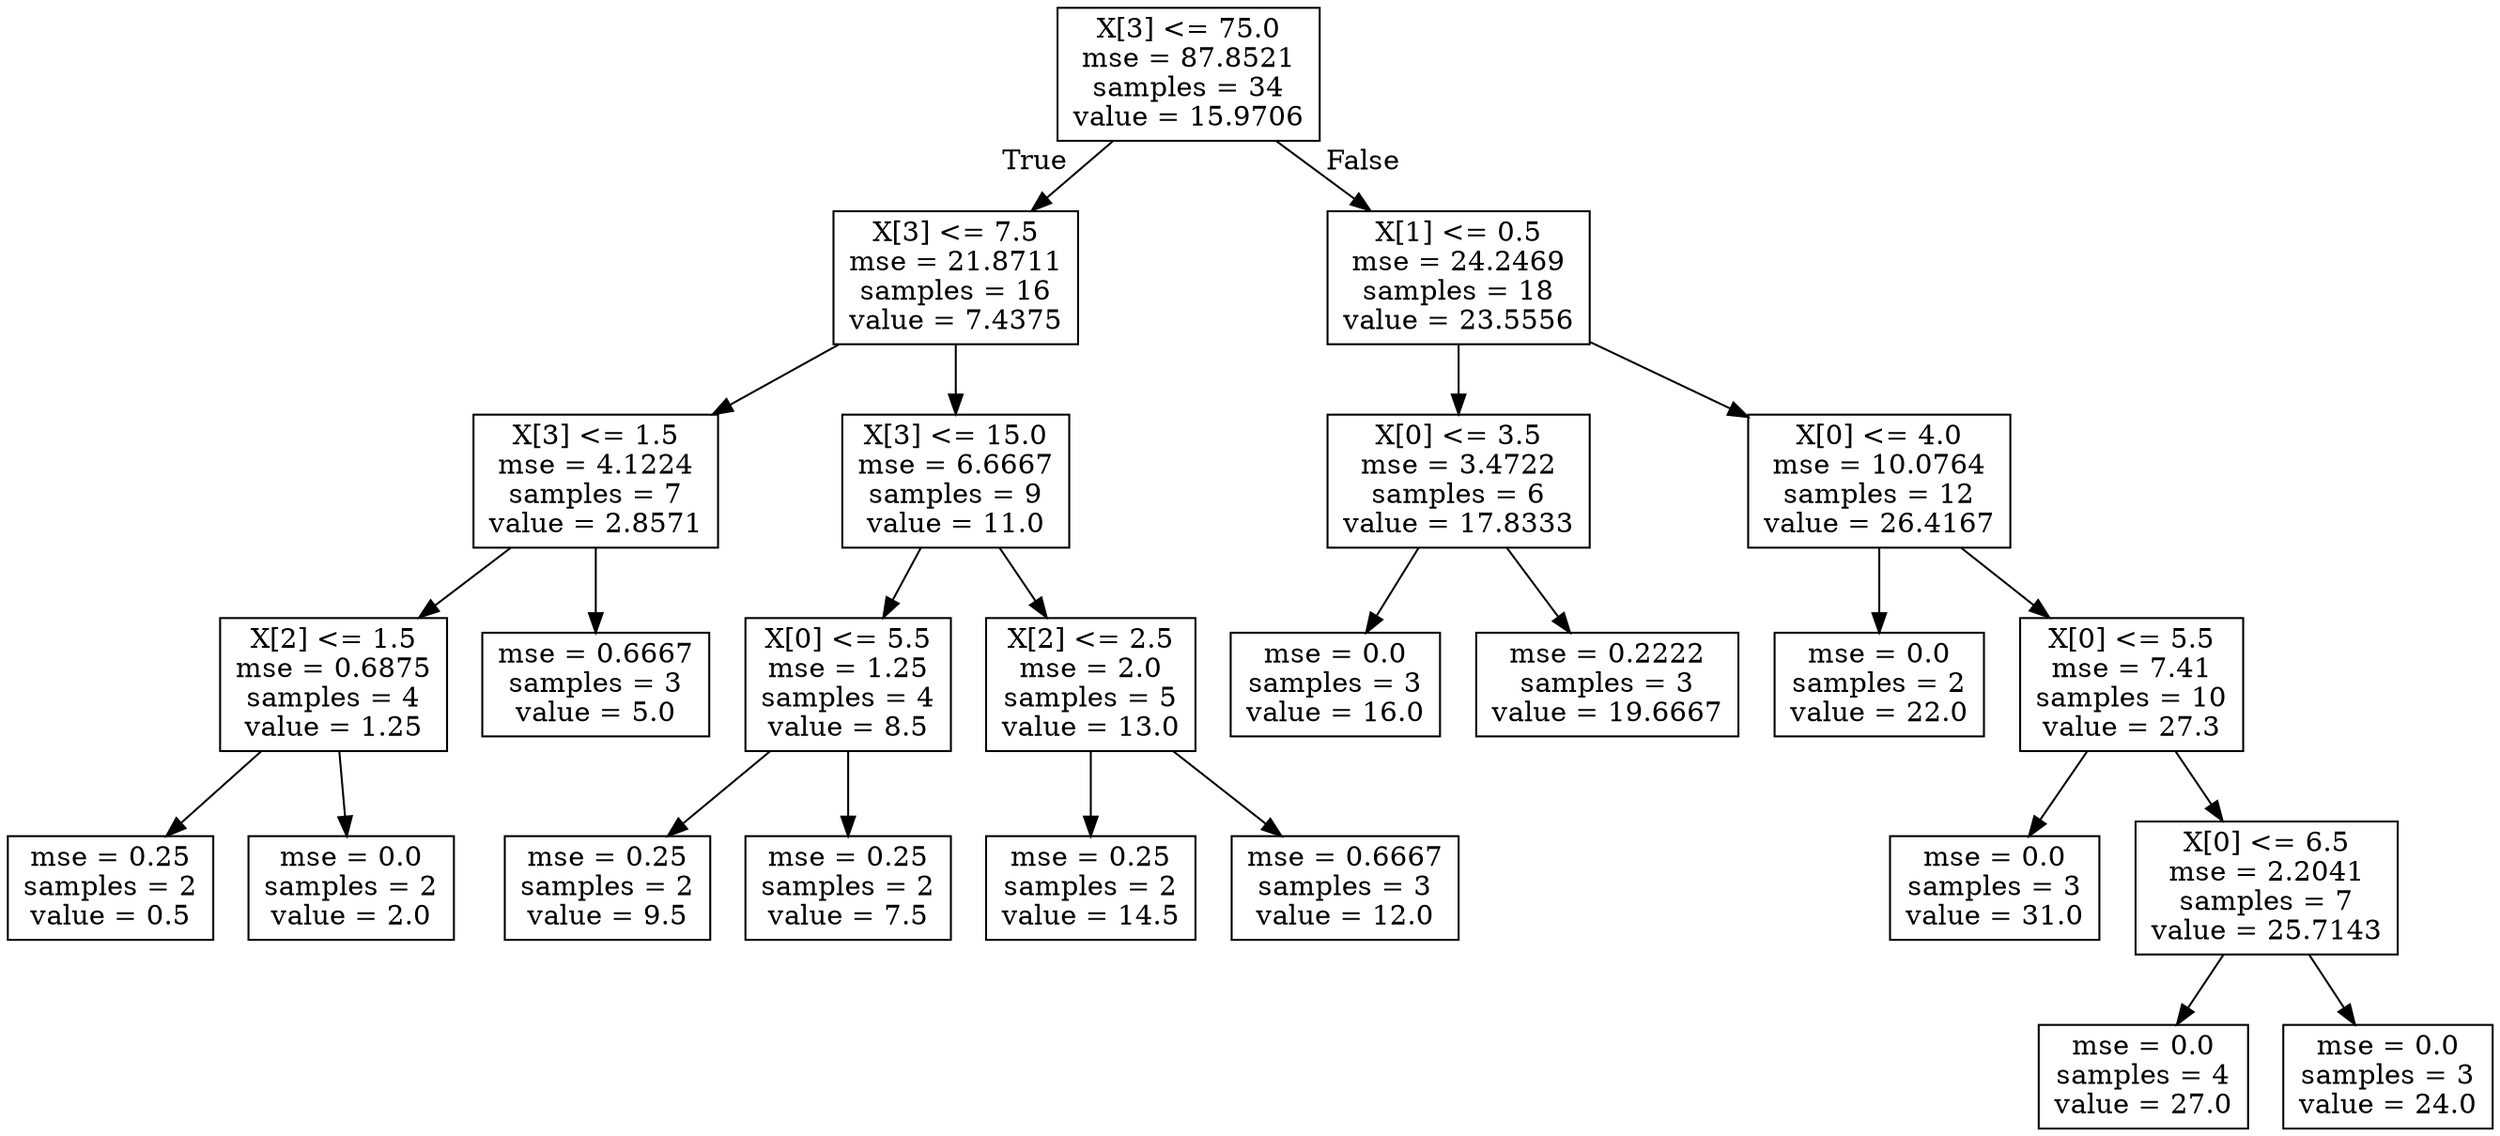 digraph Tree {
node [shape=box] ;
0 [label="X[3] <= 75.0\nmse = 87.8521\nsamples = 34\nvalue = 15.9706"] ;
1 [label="X[3] <= 7.5\nmse = 21.8711\nsamples = 16\nvalue = 7.4375"] ;
0 -> 1 [labeldistance=2.5, labelangle=45, headlabel="True"] ;
2 [label="X[3] <= 1.5\nmse = 4.1224\nsamples = 7\nvalue = 2.8571"] ;
1 -> 2 ;
3 [label="X[2] <= 1.5\nmse = 0.6875\nsamples = 4\nvalue = 1.25"] ;
2 -> 3 ;
4 [label="mse = 0.25\nsamples = 2\nvalue = 0.5"] ;
3 -> 4 ;
5 [label="mse = 0.0\nsamples = 2\nvalue = 2.0"] ;
3 -> 5 ;
6 [label="mse = 0.6667\nsamples = 3\nvalue = 5.0"] ;
2 -> 6 ;
7 [label="X[3] <= 15.0\nmse = 6.6667\nsamples = 9\nvalue = 11.0"] ;
1 -> 7 ;
8 [label="X[0] <= 5.5\nmse = 1.25\nsamples = 4\nvalue = 8.5"] ;
7 -> 8 ;
9 [label="mse = 0.25\nsamples = 2\nvalue = 9.5"] ;
8 -> 9 ;
10 [label="mse = 0.25\nsamples = 2\nvalue = 7.5"] ;
8 -> 10 ;
11 [label="X[2] <= 2.5\nmse = 2.0\nsamples = 5\nvalue = 13.0"] ;
7 -> 11 ;
12 [label="mse = 0.25\nsamples = 2\nvalue = 14.5"] ;
11 -> 12 ;
13 [label="mse = 0.6667\nsamples = 3\nvalue = 12.0"] ;
11 -> 13 ;
14 [label="X[1] <= 0.5\nmse = 24.2469\nsamples = 18\nvalue = 23.5556"] ;
0 -> 14 [labeldistance=2.5, labelangle=-45, headlabel="False"] ;
15 [label="X[0] <= 3.5\nmse = 3.4722\nsamples = 6\nvalue = 17.8333"] ;
14 -> 15 ;
16 [label="mse = 0.0\nsamples = 3\nvalue = 16.0"] ;
15 -> 16 ;
17 [label="mse = 0.2222\nsamples = 3\nvalue = 19.6667"] ;
15 -> 17 ;
18 [label="X[0] <= 4.0\nmse = 10.0764\nsamples = 12\nvalue = 26.4167"] ;
14 -> 18 ;
19 [label="mse = 0.0\nsamples = 2\nvalue = 22.0"] ;
18 -> 19 ;
20 [label="X[0] <= 5.5\nmse = 7.41\nsamples = 10\nvalue = 27.3"] ;
18 -> 20 ;
21 [label="mse = 0.0\nsamples = 3\nvalue = 31.0"] ;
20 -> 21 ;
22 [label="X[0] <= 6.5\nmse = 2.2041\nsamples = 7\nvalue = 25.7143"] ;
20 -> 22 ;
23 [label="mse = 0.0\nsamples = 4\nvalue = 27.0"] ;
22 -> 23 ;
24 [label="mse = 0.0\nsamples = 3\nvalue = 24.0"] ;
22 -> 24 ;
}